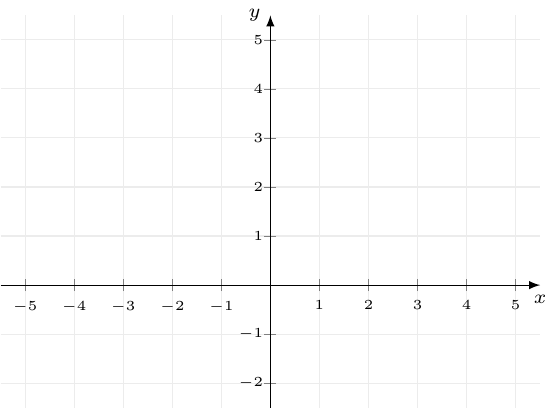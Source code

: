 \documentclass[crop]{standalone}
\usepackage[dvipsnames]{xcolor}
\usepackage{tikz}
\usepackage{pgfplots}
\pgfplotsset{compat=1.18}
\begin{document}
  \begin{tikzpicture}
    \begin{axis}[%
      axis x line=center,axis y line=center,
      unit vector ratio={1 1},
      xlabel={$x$},ylabel={$y$},
      xlabel style={below,font=\scriptsize},
      ylabel style={left,font=\scriptsize},
      xmin=-5.5,xmax=5.5,
      xtick={-5,-4,-3,-2,-1,0,1,2,3,4,5},
      xticklabel style={font=\tiny},
      ymin=-2.5,ymax=5.5,
      ytick={-5,-4,-3,-2,-1,0,1,2,3,4,5},
      yticklabel style={font=\tiny,xshift=0.3em},
      axis line style={-latex},
      grid=major,
      major grid style={gray!15},
      declare function={
        f(\x) = exp(\x) - 1;
      }
    ]%
      % \addplot[mark=none,color=orange,thick,samples=1000,domain=-6:6] {f(x)};
      % \draw[dashed,red] (-10,-1) -- (10,-1);
    \end{axis}
  \end{tikzpicture}%
\end{document}